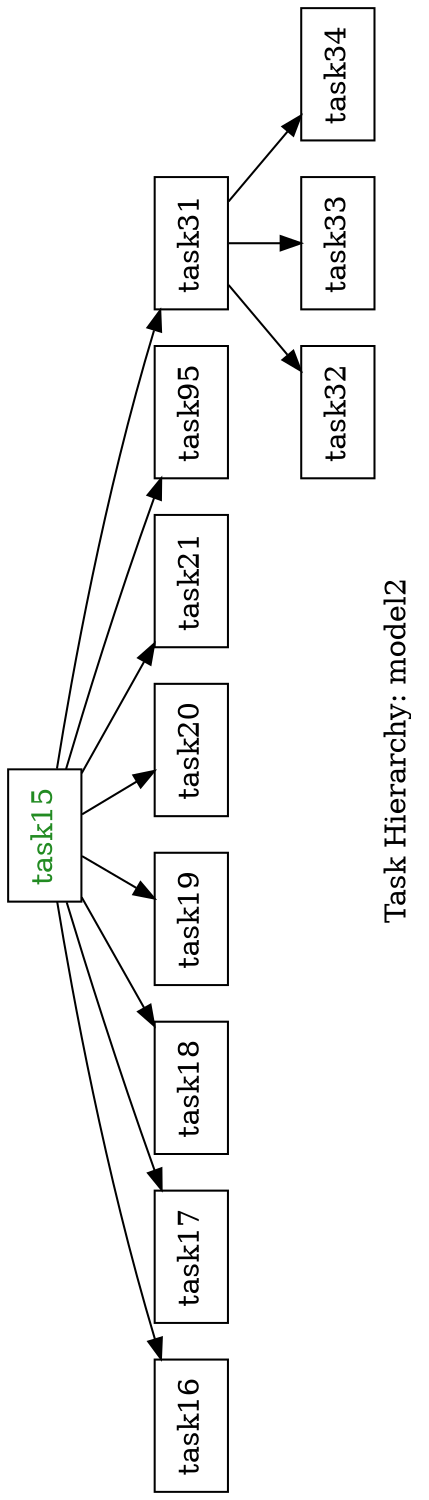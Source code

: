 digraph simple {
orientation=landscape;
ratio=auto;
size = "10,7.5";
label="Task Hierarchy: model2";
task15 [shape=box,fontcolor=forestgreen];
task16 [shape=box];
task17 [shape=box];
task18 [shape=box];
task19 [shape=box];
task20 [shape=box];
task21 [shape=box];
task95 [shape=box];
task31 [shape=box];
task32 [shape=box];
task33 [shape=box];
task34 [shape=box];
task15 -> task16 [];
task15 -> task17 [];
task15 -> task18 [];
task15 -> task19 [];
task15 -> task20 [];
task15 -> task21 [];
task15 -> task95 [];
task15 -> task31 [];
task31 -> task32 [];
task31 -> task33 [];
task31 -> task34 [];
}